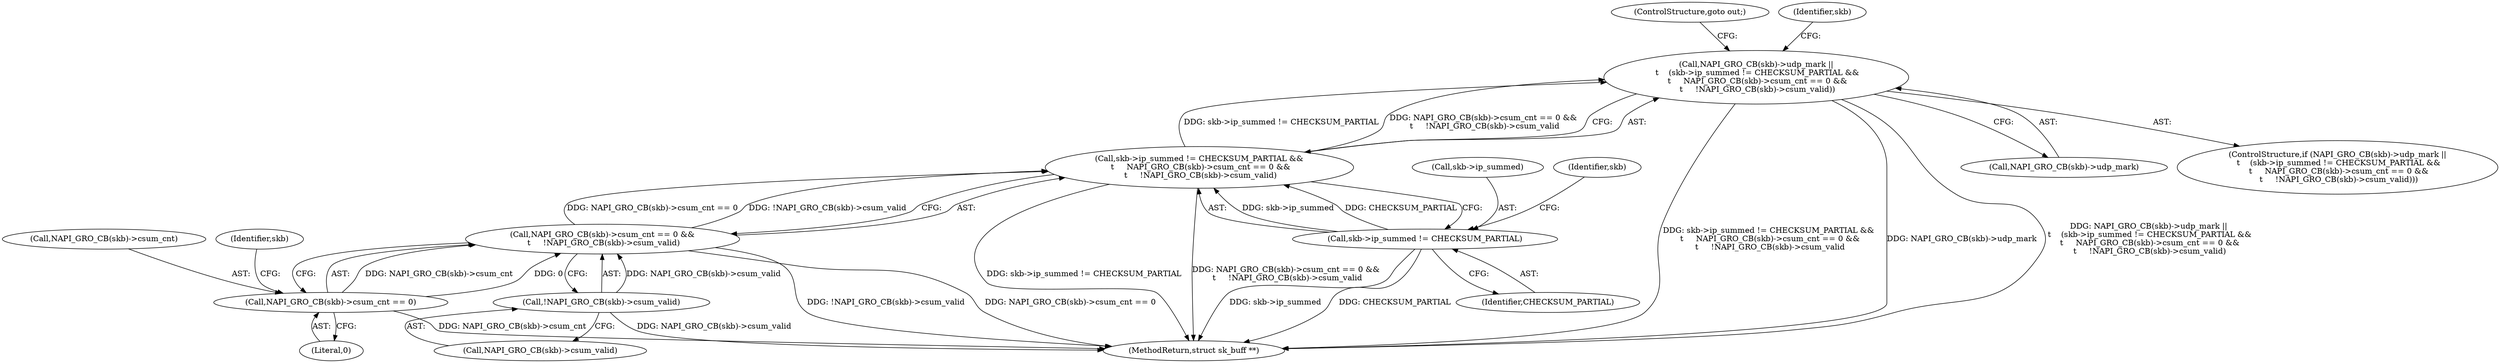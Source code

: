digraph "1_linux_fac8e0f579695a3ecbc4d3cac369139d7f819971_1@del" {
"1000125" [label="(Call,NAPI_GRO_CB(skb)->udp_mark ||\n \t    (skb->ip_summed != CHECKSUM_PARTIAL &&\n \t     NAPI_GRO_CB(skb)->csum_cnt == 0 &&\n \t     !NAPI_GRO_CB(skb)->csum_valid))"];
"1000130" [label="(Call,skb->ip_summed != CHECKSUM_PARTIAL &&\n \t     NAPI_GRO_CB(skb)->csum_cnt == 0 &&\n \t     !NAPI_GRO_CB(skb)->csum_valid)"];
"1000131" [label="(Call,skb->ip_summed != CHECKSUM_PARTIAL)"];
"1000136" [label="(Call,NAPI_GRO_CB(skb)->csum_cnt == 0 &&\n \t     !NAPI_GRO_CB(skb)->csum_valid)"];
"1000137" [label="(Call,NAPI_GRO_CB(skb)->csum_cnt == 0)"];
"1000143" [label="(Call,!NAPI_GRO_CB(skb)->csum_valid)"];
"1000136" [label="(Call,NAPI_GRO_CB(skb)->csum_cnt == 0 &&\n \t     !NAPI_GRO_CB(skb)->csum_valid)"];
"1000306" [label="(MethodReturn,struct sk_buff **)"];
"1000135" [label="(Identifier,CHECKSUM_PARTIAL)"];
"1000148" [label="(ControlStructure,goto out;)"];
"1000132" [label="(Call,skb->ip_summed)"];
"1000137" [label="(Call,NAPI_GRO_CB(skb)->csum_cnt == 0)"];
"1000131" [label="(Call,skb->ip_summed != CHECKSUM_PARTIAL)"];
"1000126" [label="(Call,NAPI_GRO_CB(skb)->udp_mark)"];
"1000138" [label="(Call,NAPI_GRO_CB(skb)->csum_cnt)"];
"1000146" [label="(Identifier,skb)"];
"1000142" [label="(Literal,0)"];
"1000124" [label="(ControlStructure,if (NAPI_GRO_CB(skb)->udp_mark ||\n \t    (skb->ip_summed != CHECKSUM_PARTIAL &&\n \t     NAPI_GRO_CB(skb)->csum_cnt == 0 &&\n \t     !NAPI_GRO_CB(skb)->csum_valid)))"];
"1000143" [label="(Call,!NAPI_GRO_CB(skb)->csum_valid)"];
"1000144" [label="(Call,NAPI_GRO_CB(skb)->csum_valid)"];
"1000152" [label="(Identifier,skb)"];
"1000125" [label="(Call,NAPI_GRO_CB(skb)->udp_mark ||\n \t    (skb->ip_summed != CHECKSUM_PARTIAL &&\n \t     NAPI_GRO_CB(skb)->csum_cnt == 0 &&\n \t     !NAPI_GRO_CB(skb)->csum_valid))"];
"1000140" [label="(Identifier,skb)"];
"1000130" [label="(Call,skb->ip_summed != CHECKSUM_PARTIAL &&\n \t     NAPI_GRO_CB(skb)->csum_cnt == 0 &&\n \t     !NAPI_GRO_CB(skb)->csum_valid)"];
"1000125" -> "1000124"  [label="AST: "];
"1000125" -> "1000126"  [label="CFG: "];
"1000125" -> "1000130"  [label="CFG: "];
"1000126" -> "1000125"  [label="AST: "];
"1000130" -> "1000125"  [label="AST: "];
"1000148" -> "1000125"  [label="CFG: "];
"1000152" -> "1000125"  [label="CFG: "];
"1000125" -> "1000306"  [label="DDG: skb->ip_summed != CHECKSUM_PARTIAL &&\n \t     NAPI_GRO_CB(skb)->csum_cnt == 0 &&\n \t     !NAPI_GRO_CB(skb)->csum_valid"];
"1000125" -> "1000306"  [label="DDG: NAPI_GRO_CB(skb)->udp_mark"];
"1000125" -> "1000306"  [label="DDG: NAPI_GRO_CB(skb)->udp_mark ||\n \t    (skb->ip_summed != CHECKSUM_PARTIAL &&\n \t     NAPI_GRO_CB(skb)->csum_cnt == 0 &&\n \t     !NAPI_GRO_CB(skb)->csum_valid)"];
"1000130" -> "1000125"  [label="DDG: skb->ip_summed != CHECKSUM_PARTIAL"];
"1000130" -> "1000125"  [label="DDG: NAPI_GRO_CB(skb)->csum_cnt == 0 &&\n \t     !NAPI_GRO_CB(skb)->csum_valid"];
"1000130" -> "1000131"  [label="CFG: "];
"1000130" -> "1000136"  [label="CFG: "];
"1000131" -> "1000130"  [label="AST: "];
"1000136" -> "1000130"  [label="AST: "];
"1000130" -> "1000306"  [label="DDG: skb->ip_summed != CHECKSUM_PARTIAL"];
"1000130" -> "1000306"  [label="DDG: NAPI_GRO_CB(skb)->csum_cnt == 0 &&\n \t     !NAPI_GRO_CB(skb)->csum_valid"];
"1000131" -> "1000130"  [label="DDG: skb->ip_summed"];
"1000131" -> "1000130"  [label="DDG: CHECKSUM_PARTIAL"];
"1000136" -> "1000130"  [label="DDG: NAPI_GRO_CB(skb)->csum_cnt == 0"];
"1000136" -> "1000130"  [label="DDG: !NAPI_GRO_CB(skb)->csum_valid"];
"1000131" -> "1000135"  [label="CFG: "];
"1000132" -> "1000131"  [label="AST: "];
"1000135" -> "1000131"  [label="AST: "];
"1000140" -> "1000131"  [label="CFG: "];
"1000131" -> "1000306"  [label="DDG: skb->ip_summed"];
"1000131" -> "1000306"  [label="DDG: CHECKSUM_PARTIAL"];
"1000136" -> "1000137"  [label="CFG: "];
"1000136" -> "1000143"  [label="CFG: "];
"1000137" -> "1000136"  [label="AST: "];
"1000143" -> "1000136"  [label="AST: "];
"1000136" -> "1000306"  [label="DDG: !NAPI_GRO_CB(skb)->csum_valid"];
"1000136" -> "1000306"  [label="DDG: NAPI_GRO_CB(skb)->csum_cnt == 0"];
"1000137" -> "1000136"  [label="DDG: NAPI_GRO_CB(skb)->csum_cnt"];
"1000137" -> "1000136"  [label="DDG: 0"];
"1000143" -> "1000136"  [label="DDG: NAPI_GRO_CB(skb)->csum_valid"];
"1000137" -> "1000142"  [label="CFG: "];
"1000138" -> "1000137"  [label="AST: "];
"1000142" -> "1000137"  [label="AST: "];
"1000146" -> "1000137"  [label="CFG: "];
"1000137" -> "1000306"  [label="DDG: NAPI_GRO_CB(skb)->csum_cnt"];
"1000143" -> "1000144"  [label="CFG: "];
"1000144" -> "1000143"  [label="AST: "];
"1000143" -> "1000306"  [label="DDG: NAPI_GRO_CB(skb)->csum_valid"];
}
